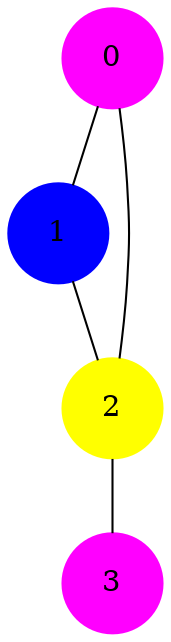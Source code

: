 graph Graph_сoloring { 
	node [shape=circle width=0.66 style=filled]
	0 [color = magenta label="0"]
	1 [color = blue label="1"]
	2 [color = yellow label="2"]
	3 [color = magenta label="3"]
	0 -- 1;
	0 -- 2;
	1 -- 2;
	2 -- 3;
}